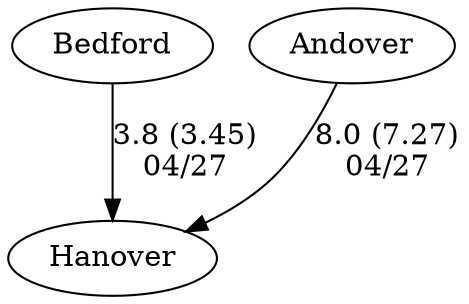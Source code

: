 digraph girls1foursHanover {Hanover [URL="girls1foursHanoverHanover.html"];Bedford [URL="girls1foursHanoverBedford.html"];Andover [URL="girls1foursHanoverAndover.html"];Andover -> Hanover[label="8.0 (7.27)
04/27", weight="92", tooltip="NEIRA,Andover vs. Hanover High School vs. Bedford			
Distance: 1650 Conditions: Calm conditions to start racing with tailwind building over the course of the afternoon. 5-10mph. Order of racing:
B3, G5, B4, G4, B2, G2, B5, G1, B1, G6, G3, B6. Comments: Not all races started at the line. Times should not be compared.
In the G6 race, Hanover cut the turn buoy which is grounds for a disqualification.
In the B4 race, Hanover caught multiple boat-stopping crabs.
Thank you to all crews for making the trip. And special thank you to the athletes willing to double up or create composite crews to get everyone on the water today.
None", URL="https://www.row2k.com/results/resultspage.cfm?UID=A21A42AB805198290F7DED1497014168&cat=5", random="random"]; 
Bedford -> Hanover[label="3.8 (3.45)
04/27", weight="97", tooltip="NEIRA,Andover vs. Hanover High School vs. Bedford			
Distance: 1650 Conditions: Calm conditions to start racing with tailwind building over the course of the afternoon. 5-10mph. Order of racing:
B3, G5, B4, G4, B2, G2, B5, G1, B1, G6, G3, B6. Comments: Not all races started at the line. Times should not be compared.
In the G6 race, Hanover cut the turn buoy which is grounds for a disqualification.
In the B4 race, Hanover caught multiple boat-stopping crabs.
Thank you to all crews for making the trip. And special thank you to the athletes willing to double up or create composite crews to get everyone on the water today.
None", URL="https://www.row2k.com/results/resultspage.cfm?UID=A21A42AB805198290F7DED1497014168&cat=5", random="random"]}